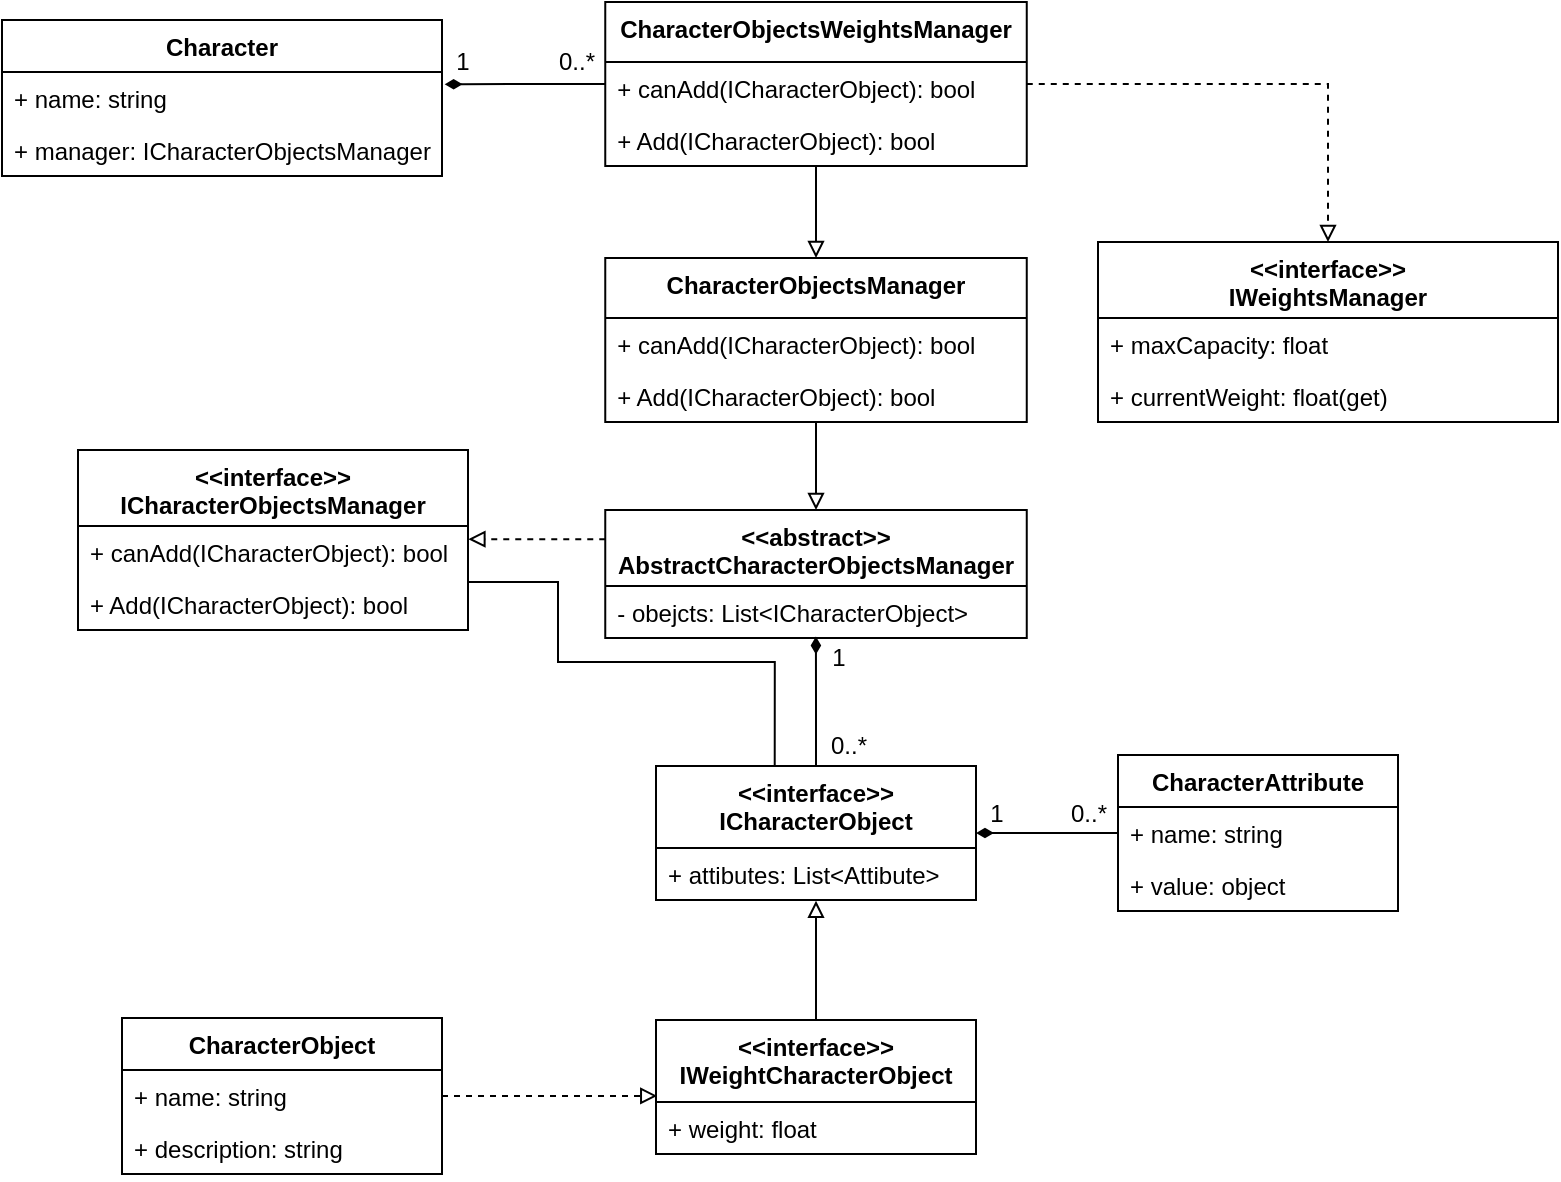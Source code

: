 <mxfile version="16.5.1" type="device"><diagram id="RT0XoFt2jkPjuvHoGF--" name="Page-1"><mxGraphModel dx="981" dy="623" grid="1" gridSize="10" guides="1" tooltips="1" connect="1" arrows="1" fold="1" page="1" pageScale="1" pageWidth="827" pageHeight="1169" math="0" shadow="0"><root><mxCell id="0"/><mxCell id="1" parent="0"/><mxCell id="S1urAdqltdnGLXKfzE6T-8" style="edgeStyle=orthogonalEdgeStyle;rounded=0;orthogonalLoop=1;jettySize=auto;html=1;entryX=0.004;entryY=0.567;entryDx=0;entryDy=0;dashed=1;endArrow=block;endFill=0;entryPerimeter=0;" parent="1" source="ShyAeX_a2PrN0PIydXb9-6" target="t1f2d-BIiySrSn9Vjaxv-11" edge="1"><mxGeometry relative="1" as="geometry"><Array as="points"/></mxGeometry></mxCell><mxCell id="ShyAeX_a2PrN0PIydXb9-6" value="CharacterObject" style="swimlane;fontStyle=1;align=center;verticalAlign=top;childLayout=stackLayout;horizontal=1;startSize=26;horizontalStack=0;resizeParent=1;resizeParentMax=0;resizeLast=0;collapsible=1;marginBottom=0;" parent="1" vertex="1"><mxGeometry x="92" y="538" width="160" height="78" as="geometry"/></mxCell><mxCell id="ShyAeX_a2PrN0PIydXb9-7" value="+ name: string" style="text;strokeColor=none;fillColor=none;align=left;verticalAlign=top;spacingLeft=4;spacingRight=4;overflow=hidden;rotatable=0;points=[[0,0.5],[1,0.5]];portConstraint=eastwest;" parent="ShyAeX_a2PrN0PIydXb9-6" vertex="1"><mxGeometry y="26" width="160" height="26" as="geometry"/></mxCell><mxCell id="ShyAeX_a2PrN0PIydXb9-10" value="+ description: string" style="text;strokeColor=none;fillColor=none;align=left;verticalAlign=top;spacingLeft=4;spacingRight=4;overflow=hidden;rotatable=0;points=[[0,0.5],[1,0.5]];portConstraint=eastwest;" parent="ShyAeX_a2PrN0PIydXb9-6" vertex="1"><mxGeometry y="52" width="160" height="26" as="geometry"/></mxCell><mxCell id="ShyAeX_a2PrN0PIydXb9-12" value="Character" style="swimlane;fontStyle=1;align=center;verticalAlign=top;childLayout=stackLayout;horizontal=1;startSize=26;horizontalStack=0;resizeParent=1;resizeParentMax=0;resizeLast=0;collapsible=1;marginBottom=0;" parent="1" vertex="1"><mxGeometry x="32" y="39" width="220" height="78" as="geometry"/></mxCell><mxCell id="t1f2d-BIiySrSn9Vjaxv-51" value="+ name: string" style="text;strokeColor=none;fillColor=none;align=left;verticalAlign=top;spacingLeft=4;spacingRight=4;overflow=hidden;rotatable=0;points=[[0,0.5],[1,0.5]];portConstraint=eastwest;" vertex="1" parent="ShyAeX_a2PrN0PIydXb9-12"><mxGeometry y="26" width="220" height="26" as="geometry"/></mxCell><mxCell id="ShyAeX_a2PrN0PIydXb9-14" value="+ manager: ICharacterObjectsManager" style="text;strokeColor=none;fillColor=none;align=left;verticalAlign=top;spacingLeft=4;spacingRight=4;overflow=hidden;rotatable=0;points=[[0,0.5],[1,0.5]];portConstraint=eastwest;" parent="ShyAeX_a2PrN0PIydXb9-12" vertex="1"><mxGeometry y="52" width="220" height="26" as="geometry"/></mxCell><mxCell id="t1f2d-BIiySrSn9Vjaxv-28" style="edgeStyle=orthogonalEdgeStyle;rounded=0;orthogonalLoop=1;jettySize=auto;html=1;entryX=1;entryY=0.5;entryDx=0;entryDy=0;endArrow=diamondThin;endFill=1;" edge="1" parent="1" source="RXeVCDnNgO_fu0gsX5zz-1" target="S1urAdqltdnGLXKfzE6T-3"><mxGeometry relative="1" as="geometry"/></mxCell><mxCell id="RXeVCDnNgO_fu0gsX5zz-1" value="CharacterAttribute" style="swimlane;fontStyle=1;childLayout=stackLayout;horizontal=1;startSize=26;fillColor=none;horizontalStack=0;resizeParent=1;resizeParentMax=0;resizeLast=0;collapsible=1;marginBottom=0;" parent="1" vertex="1"><mxGeometry x="590" y="406.5" width="140" height="78" as="geometry"/></mxCell><mxCell id="RXeVCDnNgO_fu0gsX5zz-2" value="+ name: string" style="text;strokeColor=none;fillColor=none;align=left;verticalAlign=top;spacingLeft=4;spacingRight=4;overflow=hidden;rotatable=0;points=[[0,0.5],[1,0.5]];portConstraint=eastwest;" parent="RXeVCDnNgO_fu0gsX5zz-1" vertex="1"><mxGeometry y="26" width="140" height="26" as="geometry"/></mxCell><mxCell id="RXeVCDnNgO_fu0gsX5zz-3" value="+ value: object" style="text;strokeColor=none;fillColor=none;align=left;verticalAlign=top;spacingLeft=4;spacingRight=4;overflow=hidden;rotatable=0;points=[[0,0.5],[1,0.5]];portConstraint=eastwest;" parent="RXeVCDnNgO_fu0gsX5zz-1" vertex="1"><mxGeometry y="52" width="140" height="26" as="geometry"/></mxCell><mxCell id="t1f2d-BIiySrSn9Vjaxv-39" style="edgeStyle=orthogonalEdgeStyle;rounded=0;orthogonalLoop=1;jettySize=auto;html=1;entryX=0.517;entryY=0.973;entryDx=0;entryDy=0;entryPerimeter=0;endArrow=diamondThin;endFill=1;" edge="1" parent="1" source="S1urAdqltdnGLXKfzE6T-3"><mxGeometry relative="1" as="geometry"><mxPoint x="438.958" y="347.298" as="targetPoint"/></mxGeometry></mxCell><mxCell id="S1urAdqltdnGLXKfzE6T-3" value="&lt;&lt;interface&gt;&gt;&#10;ICharacterObject" style="swimlane;fontStyle=1;align=center;verticalAlign=top;childLayout=stackLayout;horizontal=1;startSize=41;horizontalStack=0;resizeParent=1;resizeParentMax=0;resizeLast=0;collapsible=1;marginBottom=0;" parent="1" vertex="1"><mxGeometry x="359" y="412" width="160" height="67" as="geometry"/></mxCell><mxCell id="S1urAdqltdnGLXKfzE6T-4" value="+ attibutes: List&lt;Attibute&gt;" style="text;strokeColor=none;fillColor=none;align=left;verticalAlign=top;spacingLeft=4;spacingRight=4;overflow=hidden;rotatable=0;points=[[0,0.5],[1,0.5]];portConstraint=eastwest;" parent="S1urAdqltdnGLXKfzE6T-3" vertex="1"><mxGeometry y="41" width="160" height="26" as="geometry"/></mxCell><mxCell id="t1f2d-BIiySrSn9Vjaxv-41" style="edgeStyle=orthogonalEdgeStyle;rounded=0;orthogonalLoop=1;jettySize=auto;html=1;entryX=0.371;entryY=-0.002;entryDx=0;entryDy=0;entryPerimeter=0;endArrow=none;endFill=0;" edge="1" parent="1" source="rXTN8BFH-fubFNfR5zmf-34" target="S1urAdqltdnGLXKfzE6T-3"><mxGeometry relative="1" as="geometry"><Array as="points"><mxPoint x="310" y="320"/><mxPoint x="310" y="360"/><mxPoint x="418" y="360"/></Array></mxGeometry></mxCell><mxCell id="rXTN8BFH-fubFNfR5zmf-34" value="&lt;&lt;interface&gt;&gt;&#10;ICharacterObjectsManager" style="swimlane;fontStyle=1;align=center;verticalAlign=top;childLayout=stackLayout;horizontal=1;startSize=38;horizontalStack=0;resizeParent=1;resizeParentMax=0;resizeLast=0;collapsible=1;marginBottom=0;" parent="1" vertex="1"><mxGeometry x="70" y="254" width="195" height="90" as="geometry"/></mxCell><mxCell id="rXTN8BFH-fubFNfR5zmf-39" value="+ canAdd(ICharacterObject): bool" style="text;strokeColor=none;fillColor=none;align=left;verticalAlign=top;spacingLeft=4;spacingRight=4;overflow=hidden;rotatable=0;points=[[0,0.5],[1,0.5]];portConstraint=eastwest;fontStyle=0" parent="rXTN8BFH-fubFNfR5zmf-34" vertex="1"><mxGeometry y="38" width="195" height="26" as="geometry"/></mxCell><mxCell id="rXTN8BFH-fubFNfR5zmf-41" value="+ Add(ICharacterObject): bool" style="text;strokeColor=none;fillColor=none;align=left;verticalAlign=top;spacingLeft=4;spacingRight=4;overflow=hidden;rotatable=0;points=[[0,0.5],[1,0.5]];portConstraint=eastwest;fontStyle=0" parent="rXTN8BFH-fubFNfR5zmf-34" vertex="1"><mxGeometry y="64" width="195" height="26" as="geometry"/></mxCell><mxCell id="t1f2d-BIiySrSn9Vjaxv-32" style="edgeStyle=orthogonalEdgeStyle;rounded=0;orthogonalLoop=1;jettySize=auto;html=1;entryX=1.001;entryY=0.254;entryDx=0;entryDy=0;entryPerimeter=0;dashed=1;endArrow=block;endFill=0;" edge="1" parent="1" source="rXTN8BFH-fubFNfR5zmf-43" target="rXTN8BFH-fubFNfR5zmf-39"><mxGeometry relative="1" as="geometry"><Array as="points"><mxPoint x="299" y="299"/></Array></mxGeometry></mxCell><mxCell id="rXTN8BFH-fubFNfR5zmf-43" value="&lt;&lt;abstract&gt;&gt;&#10;AbstractCharacterObjectsManager" style="swimlane;fontStyle=1;align=center;verticalAlign=top;childLayout=stackLayout;horizontal=1;startSize=38;horizontalStack=0;resizeParent=1;resizeParentMax=0;resizeLast=0;collapsible=1;marginBottom=0;" parent="1" vertex="1"><mxGeometry x="333.63" y="284" width="210.75" height="64" as="geometry"/></mxCell><mxCell id="rXTN8BFH-fubFNfR5zmf-44" value="- obejcts: List&lt;ICharacterObject&gt;" style="text;strokeColor=none;fillColor=none;align=left;verticalAlign=top;spacingLeft=4;spacingRight=4;overflow=hidden;rotatable=0;points=[[0,0.5],[1,0.5]];portConstraint=eastwest;" parent="rXTN8BFH-fubFNfR5zmf-43" vertex="1"><mxGeometry y="38" width="210.75" height="26" as="geometry"/></mxCell><mxCell id="t1f2d-BIiySrSn9Vjaxv-47" style="edgeStyle=orthogonalEdgeStyle;rounded=0;orthogonalLoop=1;jettySize=auto;html=1;entryX=0.5;entryY=0;entryDx=0;entryDy=0;endArrow=block;endFill=0;" edge="1" parent="1" source="t1f2d-BIiySrSn9Vjaxv-2" target="rXTN8BFH-fubFNfR5zmf-43"><mxGeometry relative="1" as="geometry"/></mxCell><mxCell id="t1f2d-BIiySrSn9Vjaxv-2" value="CharacterObjectsManager" style="swimlane;fontStyle=1;align=center;verticalAlign=top;childLayout=stackLayout;horizontal=1;startSize=30;horizontalStack=0;resizeParent=1;resizeParentMax=0;resizeLast=0;collapsible=1;marginBottom=0;" vertex="1" parent="1"><mxGeometry x="333.63" y="158" width="210.75" height="82" as="geometry"/></mxCell><mxCell id="t1f2d-BIiySrSn9Vjaxv-45" value="+ canAdd(ICharacterObject): bool" style="text;strokeColor=none;fillColor=none;align=left;verticalAlign=top;spacingLeft=4;spacingRight=4;overflow=hidden;rotatable=0;points=[[0,0.5],[1,0.5]];portConstraint=eastwest;fontStyle=0" vertex="1" parent="t1f2d-BIiySrSn9Vjaxv-2"><mxGeometry y="30" width="210.75" height="26" as="geometry"/></mxCell><mxCell id="t1f2d-BIiySrSn9Vjaxv-5" value="+ Add(ICharacterObject): bool" style="text;strokeColor=none;fillColor=none;align=left;verticalAlign=top;spacingLeft=4;spacingRight=4;overflow=hidden;rotatable=0;points=[[0,0.5],[1,0.5]];portConstraint=eastwest;fontStyle=0" vertex="1" parent="t1f2d-BIiySrSn9Vjaxv-2"><mxGeometry y="56" width="210.75" height="26" as="geometry"/></mxCell><mxCell id="t1f2d-BIiySrSn9Vjaxv-8" value="&lt;&lt;interface&gt;&gt;&#10;IWeightsManager" style="swimlane;fontStyle=1;align=center;verticalAlign=top;childLayout=stackLayout;horizontal=1;startSize=38;horizontalStack=0;resizeParent=1;resizeParentMax=0;resizeLast=0;collapsible=1;marginBottom=0;" vertex="1" parent="1"><mxGeometry x="580" y="150" width="230" height="90" as="geometry"/></mxCell><mxCell id="t1f2d-BIiySrSn9Vjaxv-9" value="+ maxCapacity: float" style="text;strokeColor=none;fillColor=none;align=left;verticalAlign=top;spacingLeft=4;spacingRight=4;overflow=hidden;rotatable=0;points=[[0,0.5],[1,0.5]];portConstraint=eastwest;fontStyle=0" vertex="1" parent="t1f2d-BIiySrSn9Vjaxv-8"><mxGeometry y="38" width="230" height="26" as="geometry"/></mxCell><mxCell id="t1f2d-BIiySrSn9Vjaxv-10" value="+ currentWeight: float(get)" style="text;strokeColor=none;fillColor=none;align=left;verticalAlign=top;spacingLeft=4;spacingRight=4;overflow=hidden;rotatable=0;points=[[0,0.5],[1,0.5]];portConstraint=eastwest;fontStyle=0" vertex="1" parent="t1f2d-BIiySrSn9Vjaxv-8"><mxGeometry y="64" width="230" height="26" as="geometry"/></mxCell><mxCell id="t1f2d-BIiySrSn9Vjaxv-22" style="edgeStyle=orthogonalEdgeStyle;rounded=0;orthogonalLoop=1;jettySize=auto;html=1;entryX=0.5;entryY=1.015;entryDx=0;entryDy=0;entryPerimeter=0;endArrow=block;endFill=0;" edge="1" parent="1" source="t1f2d-BIiySrSn9Vjaxv-11" target="S1urAdqltdnGLXKfzE6T-4"><mxGeometry relative="1" as="geometry"/></mxCell><mxCell id="t1f2d-BIiySrSn9Vjaxv-11" value="&lt;&lt;interface&gt;&gt;&#10;IWeightCharacterObject" style="swimlane;fontStyle=1;align=center;verticalAlign=top;childLayout=stackLayout;horizontal=1;startSize=41;horizontalStack=0;resizeParent=1;resizeParentMax=0;resizeLast=0;collapsible=1;marginBottom=0;" vertex="1" parent="1"><mxGeometry x="359" y="539" width="160" height="67" as="geometry"/></mxCell><mxCell id="t1f2d-BIiySrSn9Vjaxv-13" value="+ weight: float" style="text;strokeColor=none;fillColor=none;align=left;verticalAlign=top;spacingLeft=4;spacingRight=4;overflow=hidden;rotatable=0;points=[[0,0.5],[1,0.5]];portConstraint=eastwest;" vertex="1" parent="t1f2d-BIiySrSn9Vjaxv-11"><mxGeometry y="41" width="160" height="26" as="geometry"/></mxCell><mxCell id="t1f2d-BIiySrSn9Vjaxv-19" style="edgeStyle=orthogonalEdgeStyle;rounded=0;orthogonalLoop=1;jettySize=auto;html=1;entryX=0.5;entryY=0;entryDx=0;entryDy=0;endArrow=block;endFill=0;" edge="1" parent="1" source="t1f2d-BIiySrSn9Vjaxv-16" target="t1f2d-BIiySrSn9Vjaxv-2"><mxGeometry relative="1" as="geometry"/></mxCell><mxCell id="t1f2d-BIiySrSn9Vjaxv-48" style="edgeStyle=orthogonalEdgeStyle;rounded=0;orthogonalLoop=1;jettySize=auto;html=1;endArrow=block;endFill=0;dashed=1;" edge="1" parent="1" source="t1f2d-BIiySrSn9Vjaxv-16" target="t1f2d-BIiySrSn9Vjaxv-8"><mxGeometry relative="1" as="geometry"/></mxCell><mxCell id="t1f2d-BIiySrSn9Vjaxv-54" style="edgeStyle=orthogonalEdgeStyle;rounded=0;orthogonalLoop=1;jettySize=auto;html=1;endArrow=diamondThin;endFill=1;entryX=1.006;entryY=0.237;entryDx=0;entryDy=0;entryPerimeter=0;" edge="1" parent="1" source="t1f2d-BIiySrSn9Vjaxv-16" target="t1f2d-BIiySrSn9Vjaxv-51"><mxGeometry relative="1" as="geometry"><mxPoint x="270" y="60.0" as="targetPoint"/></mxGeometry></mxCell><mxCell id="t1f2d-BIiySrSn9Vjaxv-16" value="CharacterObjectsWeightsManager" style="swimlane;fontStyle=1;align=center;verticalAlign=top;childLayout=stackLayout;horizontal=1;startSize=30;horizontalStack=0;resizeParent=1;resizeParentMax=0;resizeLast=0;collapsible=1;marginBottom=0;" vertex="1" parent="1"><mxGeometry x="333.63" y="30" width="210.75" height="82" as="geometry"/></mxCell><mxCell id="t1f2d-BIiySrSn9Vjaxv-17" value="+ canAdd(ICharacterObject): bool" style="text;strokeColor=none;fillColor=none;align=left;verticalAlign=top;spacingLeft=4;spacingRight=4;overflow=hidden;rotatable=0;points=[[0,0.5],[1,0.5]];portConstraint=eastwest;fontStyle=0" vertex="1" parent="t1f2d-BIiySrSn9Vjaxv-16"><mxGeometry y="30" width="210.75" height="26" as="geometry"/></mxCell><mxCell id="t1f2d-BIiySrSn9Vjaxv-46" value="+ Add(ICharacterObject): bool" style="text;strokeColor=none;fillColor=none;align=left;verticalAlign=top;spacingLeft=4;spacingRight=4;overflow=hidden;rotatable=0;points=[[0,0.5],[1,0.5]];portConstraint=eastwest;fontStyle=0" vertex="1" parent="t1f2d-BIiySrSn9Vjaxv-16"><mxGeometry y="56" width="210.75" height="26" as="geometry"/></mxCell><mxCell id="t1f2d-BIiySrSn9Vjaxv-29" value="1" style="text;html=1;align=center;verticalAlign=middle;resizable=0;points=[];autosize=1;strokeColor=none;fillColor=none;" vertex="1" parent="1"><mxGeometry x="519" y="426" width="20" height="20" as="geometry"/></mxCell><mxCell id="t1f2d-BIiySrSn9Vjaxv-30" value="0..*" style="text;html=1;align=center;verticalAlign=middle;resizable=0;points=[];autosize=1;strokeColor=none;fillColor=none;" vertex="1" parent="1"><mxGeometry x="560" y="426" width="30" height="20" as="geometry"/></mxCell><mxCell id="t1f2d-BIiySrSn9Vjaxv-36" value="1" style="text;html=1;align=center;verticalAlign=middle;resizable=0;points=[];autosize=1;strokeColor=none;fillColor=none;" vertex="1" parent="1"><mxGeometry x="440" y="348" width="20" height="20" as="geometry"/></mxCell><mxCell id="t1f2d-BIiySrSn9Vjaxv-40" value="0..*" style="text;html=1;align=center;verticalAlign=middle;resizable=0;points=[];autosize=1;strokeColor=none;fillColor=none;" vertex="1" parent="1"><mxGeometry x="440" y="392" width="30" height="20" as="geometry"/></mxCell><mxCell id="t1f2d-BIiySrSn9Vjaxv-55" value="1" style="text;html=1;align=center;verticalAlign=middle;resizable=0;points=[];autosize=1;strokeColor=none;fillColor=none;" vertex="1" parent="1"><mxGeometry x="252" y="50" width="20" height="20" as="geometry"/></mxCell><mxCell id="t1f2d-BIiySrSn9Vjaxv-56" value="0..*" style="text;html=1;align=center;verticalAlign=middle;resizable=0;points=[];autosize=1;strokeColor=none;fillColor=none;" vertex="1" parent="1"><mxGeometry x="303.63" y="50" width="30" height="20" as="geometry"/></mxCell></root></mxGraphModel></diagram></mxfile>